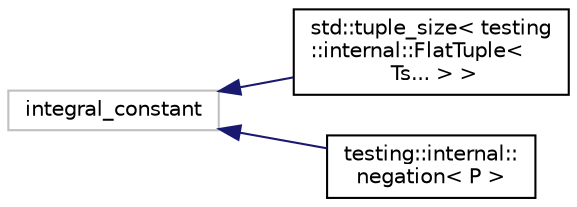 digraph "Graphical Class Hierarchy"
{
  edge [fontname="Helvetica",fontsize="10",labelfontname="Helvetica",labelfontsize="10"];
  node [fontname="Helvetica",fontsize="10",shape=record];
  rankdir="LR";
  Node1015 [label="integral_constant",height=0.2,width=0.4,color="grey75", fillcolor="white", style="filled"];
  Node1015 -> Node0 [dir="back",color="midnightblue",fontsize="10",style="solid",fontname="Helvetica"];
  Node0 [label="std::tuple_size\< testing\l::internal::FlatTuple\<\l Ts... \> \>",height=0.2,width=0.4,color="black", fillcolor="white", style="filled",URL="$structstd_1_1tuple__size_3_01testing_1_1internal_1_1FlatTuple_3_01Ts_8_8_8_01_4_01_4.html"];
  Node1015 -> Node1017 [dir="back",color="midnightblue",fontsize="10",style="solid",fontname="Helvetica"];
  Node1017 [label="testing::internal::\lnegation\< P \>",height=0.2,width=0.4,color="black", fillcolor="white", style="filled",URL="$structtesting_1_1internal_1_1negation.html"];
}
